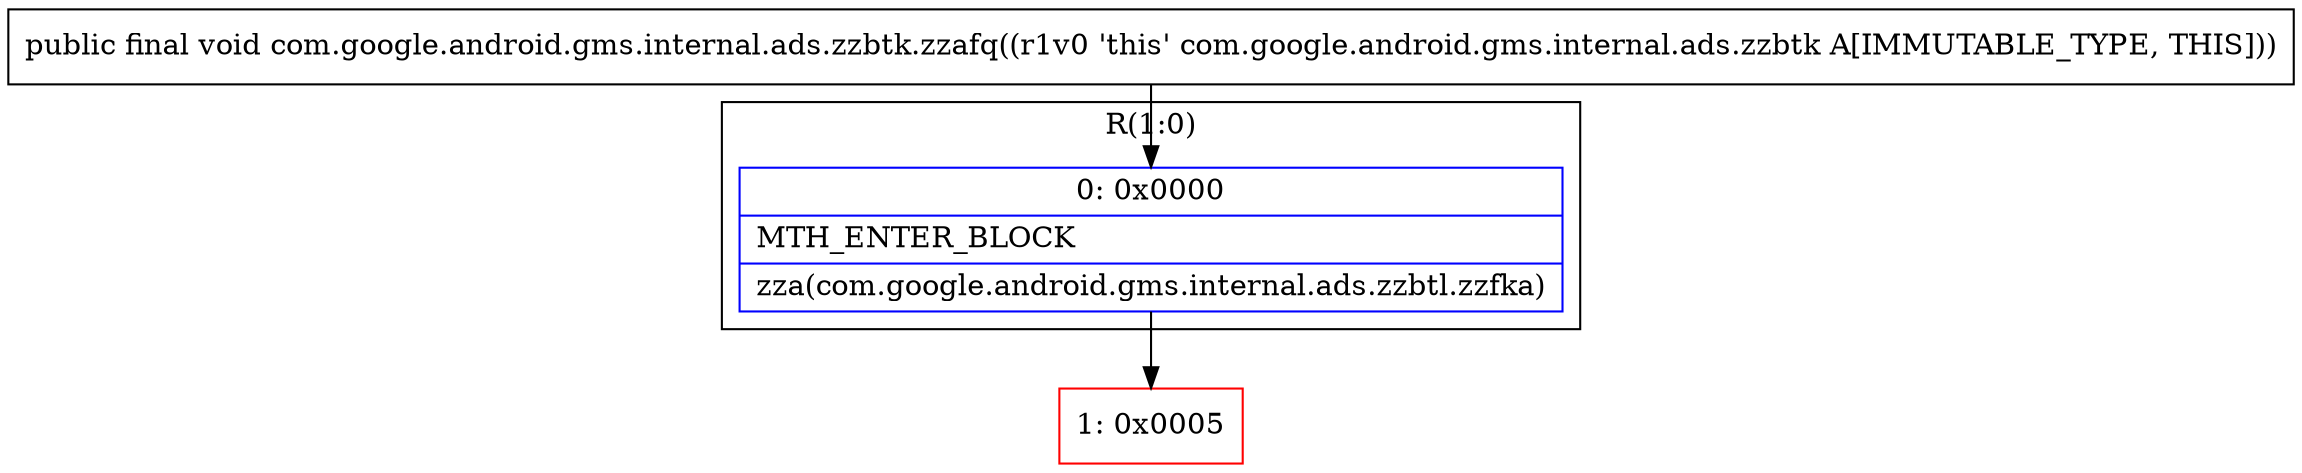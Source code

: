 digraph "CFG forcom.google.android.gms.internal.ads.zzbtk.zzafq()V" {
subgraph cluster_Region_612871927 {
label = "R(1:0)";
node [shape=record,color=blue];
Node_0 [shape=record,label="{0\:\ 0x0000|MTH_ENTER_BLOCK\l|zza(com.google.android.gms.internal.ads.zzbtl.zzfka)\l}"];
}
Node_1 [shape=record,color=red,label="{1\:\ 0x0005}"];
MethodNode[shape=record,label="{public final void com.google.android.gms.internal.ads.zzbtk.zzafq((r1v0 'this' com.google.android.gms.internal.ads.zzbtk A[IMMUTABLE_TYPE, THIS])) }"];
MethodNode -> Node_0;
Node_0 -> Node_1;
}

